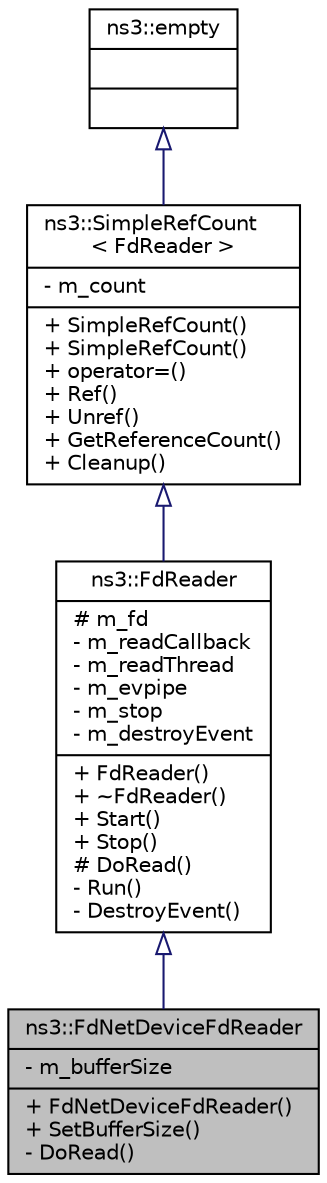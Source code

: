 digraph "ns3::FdNetDeviceFdReader"
{
  edge [fontname="Helvetica",fontsize="10",labelfontname="Helvetica",labelfontsize="10"];
  node [fontname="Helvetica",fontsize="10",shape=record];
  Node1 [label="{ns3::FdNetDeviceFdReader\n|- m_bufferSize\l|+ FdNetDeviceFdReader()\l+ SetBufferSize()\l- DoRead()\l}",height=0.2,width=0.4,color="black", fillcolor="grey75", style="filled", fontcolor="black"];
  Node2 -> Node1 [dir="back",color="midnightblue",fontsize="10",style="solid",arrowtail="onormal"];
  Node2 [label="{ns3::FdReader\n|# m_fd\l- m_readCallback\l- m_readThread\l- m_evpipe\l- m_stop\l- m_destroyEvent\l|+ FdReader()\l+ ~FdReader()\l+ Start()\l+ Stop()\l# DoRead()\l- Run()\l- DestroyEvent()\l}",height=0.2,width=0.4,color="black", fillcolor="white", style="filled",URL="$d1/dcf/classns3_1_1FdReader.html",tooltip="A class that asynchronously reads from a file descriptor. "];
  Node3 -> Node2 [dir="back",color="midnightblue",fontsize="10",style="solid",arrowtail="onormal"];
  Node3 [label="{ns3::SimpleRefCount\l\< FdReader \>\n|- m_count\l|+ SimpleRefCount()\l+ SimpleRefCount()\l+ operator=()\l+ Ref()\l+ Unref()\l+ GetReferenceCount()\l+ Cleanup()\l}",height=0.2,width=0.4,color="black", fillcolor="white", style="filled",URL="$da/da1/classns3_1_1SimpleRefCount.html"];
  Node4 -> Node3 [dir="back",color="midnightblue",fontsize="10",style="solid",arrowtail="onormal"];
  Node4 [label="{ns3::empty\n||}",height=0.2,width=0.4,color="black", fillcolor="white", style="filled",URL="$d9/d6a/classns3_1_1empty.html",tooltip="make Callback use a separate empty type "];
}
